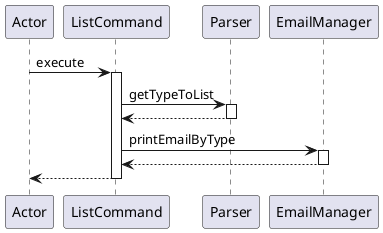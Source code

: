@startuml
participant Actor

Actor -> ListCommand : execute
activate ListCommand

ListCommand -> Parser : getTypeToList
activate Parser

Parser --> ListCommand
deactivate Parser

ListCommand -> EmailManager : printEmailByType
activate EmailManager

EmailManager --> ListCommand
deactivate EmailManager



return
@enduml